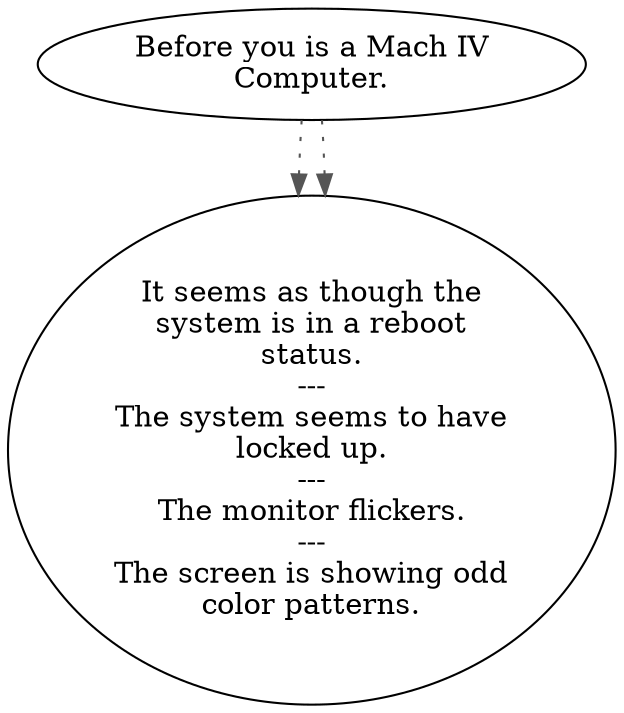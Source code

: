 digraph MACHIV {
  "start" [style=filled       fillcolor="#FFFFFF"       color="#000000"]
  "start" -> "do_stuff" [style=dotted color="#555555"]
  "start" -> "do_stuff" [style=dotted color="#555555"]
  "start" [label="Before you is a Mach IV\nComputer."]
  "do_stuff" [style=filled       fillcolor="#FFFFFF"       color="#000000"]
  "do_stuff" [label="It seems as though the\nsystem is in a reboot\nstatus.\n---\nThe system seems to have\nlocked up.\n---\nThe monitor flickers.\n---\nThe screen is showing odd\ncolor patterns."]
}